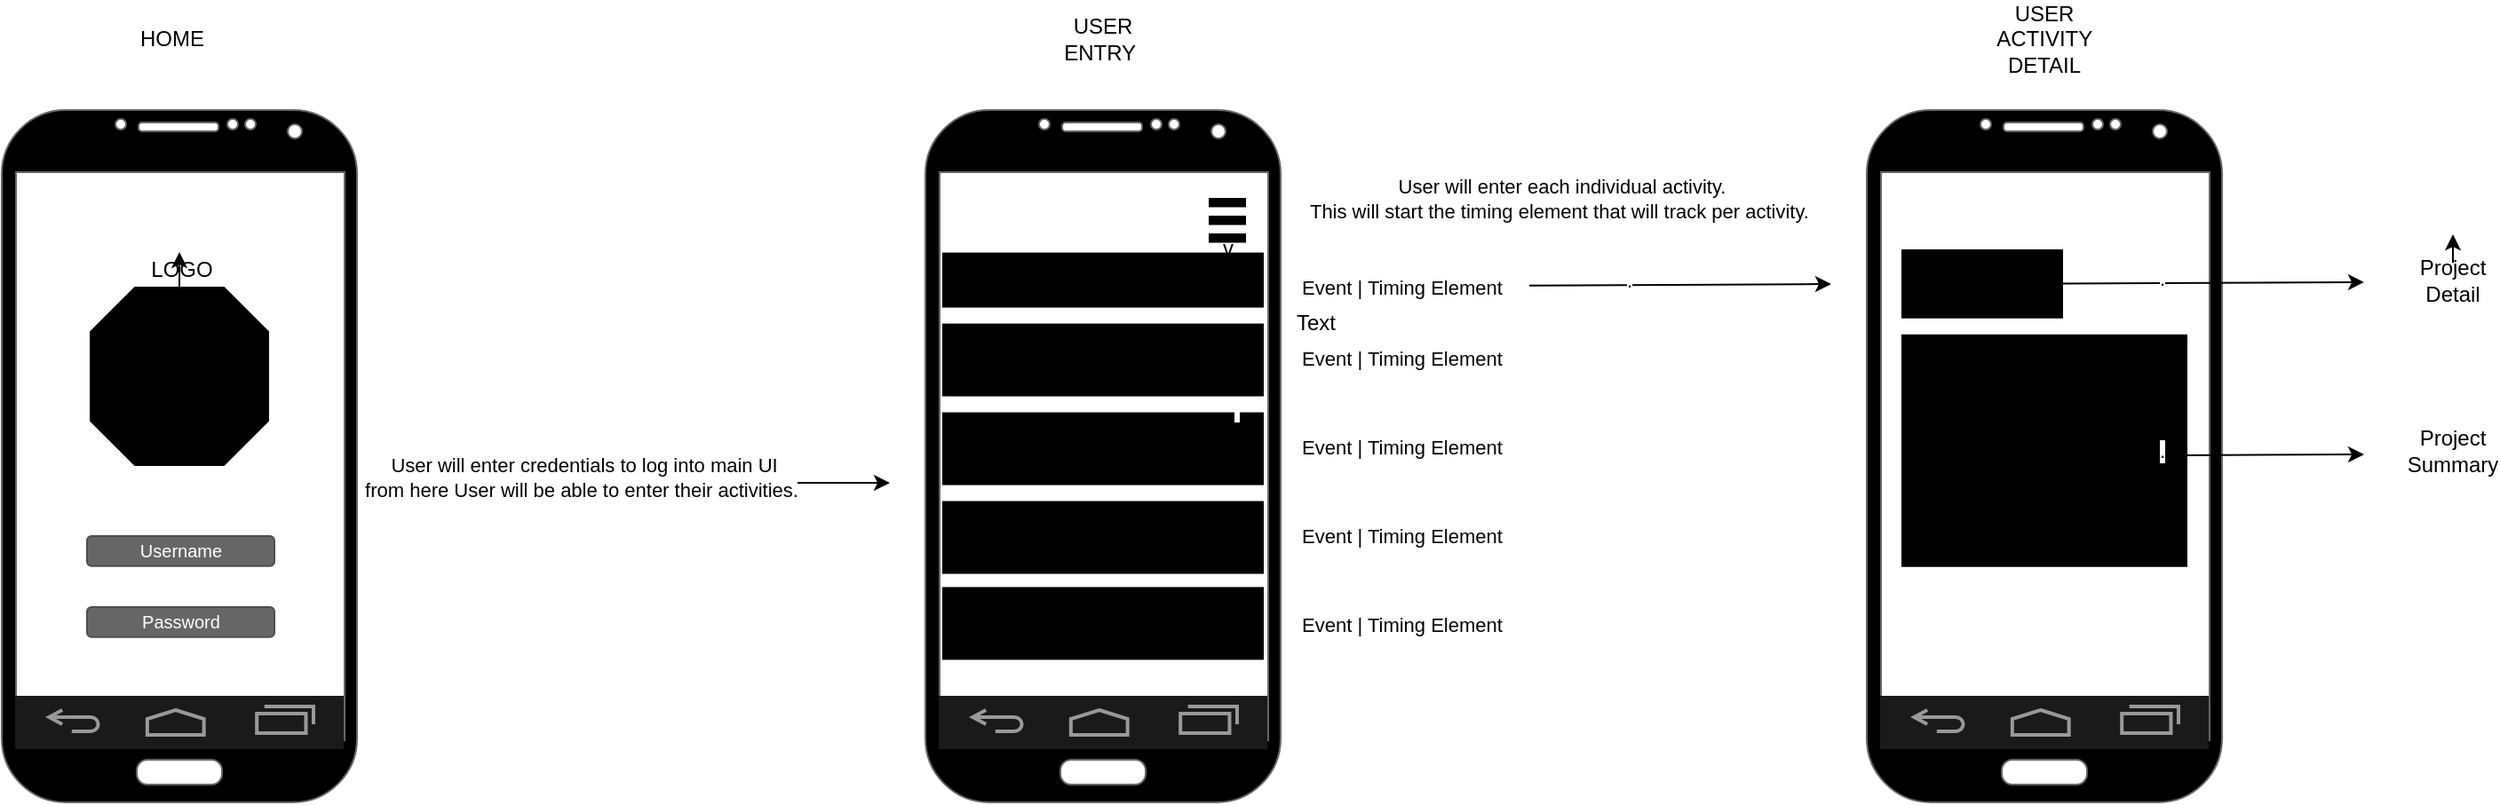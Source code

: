 <mxfile version="14.3.1" type="device"><diagram id="SZ5OcXwuh7SzE4qjNrqi" name="Page-1"><mxGraphModel dx="1736" dy="786" grid="1" gridSize="10" guides="1" tooltips="1" connect="1" arrows="1" fold="1" page="1" pageScale="1" pageWidth="850" pageHeight="1100" math="0" shadow="0"><root><mxCell id="0"/><mxCell id="1" parent="0"/><mxCell id="OHJnX-gYNF0UrKIeukTf-1" value="" style="verticalLabelPosition=bottom;verticalAlign=top;html=1;shadow=0;dashed=0;strokeWidth=1;shape=mxgraph.android.phone2;strokeColor=#666666;fontColor=#333333;fillColor=#000000;" vertex="1" parent="1"><mxGeometry x="70" y="110" width="200" height="390" as="geometry"/></mxCell><mxCell id="OHJnX-gYNF0UrKIeukTf-3" value="" style="verticalLabelPosition=bottom;verticalAlign=top;html=1;shadow=0;dashed=0;strokeWidth=2;shape=mxgraph.android.navigation_bar_1;fillColor=#1A1A1A;strokeColor=#999999;" vertex="1" parent="1"><mxGeometry x="77.5" y="440" width="185" height="30" as="geometry"/></mxCell><mxCell id="OHJnX-gYNF0UrKIeukTf-14" style="edgeStyle=orthogonalEdgeStyle;rounded=0;orthogonalLoop=1;jettySize=auto;html=1;" edge="1" parent="1" source="OHJnX-gYNF0UrKIeukTf-4" target="OHJnX-gYNF0UrKIeukTf-5"><mxGeometry relative="1" as="geometry"/></mxCell><mxCell id="OHJnX-gYNF0UrKIeukTf-4" value="" style="verticalLabelPosition=bottom;verticalAlign=top;html=1;shape=mxgraph.basic.polygon;polyCoords=[[0.25,0],[0.75,0],[1,0.25],[1,0.75],[0.75,1],[0.25,1],[0,0.75],[0,0.25]];polyline=0;fillColor=#000000;" vertex="1" parent="1"><mxGeometry x="120" y="210" width="100" height="100" as="geometry"/></mxCell><mxCell id="OHJnX-gYNF0UrKIeukTf-5" value="LOGO" style="text;html=1;resizable=0;autosize=1;align=center;verticalAlign=middle;points=[];fillColor=none;strokeColor=none;rounded=0;" vertex="1" parent="1"><mxGeometry x="145.75" y="190" width="50" height="20" as="geometry"/></mxCell><mxCell id="OHJnX-gYNF0UrKIeukTf-8" value="" style="endArrow=classic;html=1;" edge="1" parent="1"><mxGeometry relative="1" as="geometry"><mxPoint x="310" y="320" as="sourcePoint"/><mxPoint x="570" y="320" as="targetPoint"/><Array as="points"/></mxGeometry></mxCell><mxCell id="OHJnX-gYNF0UrKIeukTf-9" value="&amp;nbsp;" style="edgeLabel;resizable=0;html=1;align=center;verticalAlign=middle;" connectable="0" vertex="1" parent="OHJnX-gYNF0UrKIeukTf-8"><mxGeometry relative="1" as="geometry"><mxPoint x="-250" y="70" as="offset"/></mxGeometry></mxCell><mxCell id="OHJnX-gYNF0UrKIeukTf-17" value="&amp;nbsp;User will enter credentials to log into main UI&lt;br&gt;from here User will be able to enter their activities." style="edgeLabel;html=1;align=center;verticalAlign=middle;resizable=0;points=[];" vertex="1" connectable="0" parent="OHJnX-gYNF0UrKIeukTf-8"><mxGeometry x="-0.343" y="3" relative="1" as="geometry"><mxPoint as="offset"/></mxGeometry></mxCell><mxCell id="OHJnX-gYNF0UrKIeukTf-10" value="Username" style="rounded=1;html=1;shadow=0;dashed=0;whiteSpace=wrap;fontSize=10;fillColor=#666666;align=center;strokeColor=#4D4D4D;fontColor=#ffffff;" vertex="1" parent="1"><mxGeometry x="118" y="350" width="105.5" height="16.88" as="geometry"/></mxCell><mxCell id="OHJnX-gYNF0UrKIeukTf-11" value="Password" style="rounded=1;html=1;shadow=0;dashed=0;whiteSpace=wrap;fontSize=10;fillColor=#666666;align=center;strokeColor=#4D4D4D;fontColor=#ffffff;" vertex="1" parent="1"><mxGeometry x="118" y="390" width="105.5" height="16.88" as="geometry"/></mxCell><mxCell id="OHJnX-gYNF0UrKIeukTf-12" value="Text" style="text;html=1;resizable=0;autosize=1;align=center;verticalAlign=middle;points=[];fillColor=none;strokeColor=none;rounded=0;" vertex="1" parent="1"><mxGeometry x="150" y="250" width="40" height="20" as="geometry"/></mxCell><mxCell id="OHJnX-gYNF0UrKIeukTf-15" value="" style="verticalLabelPosition=bottom;verticalAlign=top;html=1;shadow=0;dashed=0;strokeWidth=1;shape=mxgraph.android.phone2;strokeColor=#666666;fontColor=#333333;fillColor=#000000;" vertex="1" parent="1"><mxGeometry x="590" y="110" width="200" height="390" as="geometry"/></mxCell><mxCell id="OHJnX-gYNF0UrKIeukTf-18" value="" style="rounded=0;whiteSpace=wrap;html=1;fillColor=#000000;" vertex="1" parent="1"><mxGeometry x="600" y="190.78" width="180" height="30" as="geometry"/></mxCell><mxCell id="OHJnX-gYNF0UrKIeukTf-23" value="" style="rounded=0;whiteSpace=wrap;html=1;fillColor=#000000;" vertex="1" parent="1"><mxGeometry x="600" y="230.78" width="180" height="40" as="geometry"/></mxCell><mxCell id="OHJnX-gYNF0UrKIeukTf-26" value="" style="rounded=0;whiteSpace=wrap;html=1;fillColor=#000000;" vertex="1" parent="1"><mxGeometry x="600" y="280.78" width="180" height="40" as="geometry"/></mxCell><mxCell id="OHJnX-gYNF0UrKIeukTf-27" value="" style="rounded=0;whiteSpace=wrap;html=1;fillColor=#000000;" vertex="1" parent="1"><mxGeometry x="600" y="330.78" width="180" height="40" as="geometry"/></mxCell><mxCell id="OHJnX-gYNF0UrKIeukTf-28" value="" style="rounded=0;whiteSpace=wrap;html=1;fillColor=#000000;" vertex="1" parent="1"><mxGeometry x="600" y="379.22" width="180" height="40" as="geometry"/></mxCell><mxCell id="OHJnX-gYNF0UrKIeukTf-30" value="User will enter each individual activity. &lt;br&gt;This will start the timing element that will track per activity.&amp;nbsp;" style="edgeLabel;html=1;align=center;verticalAlign=middle;resizable=0;points=[];" vertex="1" connectable="0" parent="1"><mxGeometry x="960.002" y="200.0" as="geometry"><mxPoint x="-12" y="-40" as="offset"/></mxGeometry></mxCell><mxCell id="OHJnX-gYNF0UrKIeukTf-31" value="Event | Timing Element" style="edgeLabel;html=1;align=center;verticalAlign=middle;resizable=0;points=[];" vertex="1" connectable="0" parent="1"><mxGeometry x="870.002" y="250.0" as="geometry"><mxPoint x="-12" y="-40" as="offset"/></mxGeometry></mxCell><mxCell id="OHJnX-gYNF0UrKIeukTf-32" value="Event | Timing Element" style="edgeLabel;html=1;align=center;verticalAlign=middle;resizable=0;points=[];" vertex="1" connectable="0" parent="1"><mxGeometry x="870.002" y="290" as="geometry"><mxPoint x="-12" y="-40" as="offset"/></mxGeometry></mxCell><mxCell id="OHJnX-gYNF0UrKIeukTf-33" value="Event | Timing Element" style="edgeLabel;html=1;align=center;verticalAlign=middle;resizable=0;points=[];" vertex="1" connectable="0" parent="1"><mxGeometry x="870.002" y="440" as="geometry"><mxPoint x="-12" y="-40" as="offset"/></mxGeometry></mxCell><mxCell id="OHJnX-gYNF0UrKIeukTf-34" value="Event | Timing Element" style="edgeLabel;html=1;align=center;verticalAlign=middle;resizable=0;points=[];" vertex="1" connectable="0" parent="1"><mxGeometry x="870.002" y="340" as="geometry"><mxPoint x="-12" y="-40" as="offset"/></mxGeometry></mxCell><mxCell id="OHJnX-gYNF0UrKIeukTf-35" value="" style="verticalLabelPosition=bottom;verticalAlign=top;html=1;shadow=0;dashed=0;strokeWidth=2;shape=mxgraph.android.navigation_bar_1;fillColor=#1A1A1A;strokeColor=#999999;" vertex="1" parent="1"><mxGeometry x="597.5" y="440" width="185" height="30" as="geometry"/></mxCell><mxCell id="OHJnX-gYNF0UrKIeukTf-36" value="Event | Timing Element" style="edgeLabel;html=1;align=center;verticalAlign=middle;resizable=0;points=[];" vertex="1" connectable="0" parent="1"><mxGeometry x="870.002" y="390" as="geometry"><mxPoint x="-12" y="-40" as="offset"/></mxGeometry></mxCell><mxCell id="OHJnX-gYNF0UrKIeukTf-42" value="" style="verticalLabelPosition=bottom;verticalAlign=top;html=1;shape=mxgraph.basic.rect;fillColor2=none;strokeWidth=1;size=20;indent=5;fillColor=#000000;" vertex="1" parent="1"><mxGeometry x="750" y="160" width="20" height="4.22" as="geometry"/></mxCell><mxCell id="OHJnX-gYNF0UrKIeukTf-43" value="v&lt;span style=&quot;color: rgba(0 , 0 , 0 , 0) ; font-family: monospace ; font-size: 0px&quot;&gt;%3CmxGraphModel%3E%3Croot%3E%3CmxCell%20id%3D%220%22%2F%3E%3CmxCell%20id%3D%221%22%20parent%3D%220%22%2F%3E%3CmxCell%20id%3D%222%22%20value%3D%22%22%20style%3D%22verticalLabelPosition%3Dbottom%3BverticalAlign%3Dtop%3Bhtml%3D1%3Bshape%3Dmxgraph.basic.rect%3BfillColor2%3Dnone%3BstrokeWidth%3D1%3Bsize%3D20%3Bindent%3D5%3BfillColor%3D%23000000%3B%22%20vertex%3D%221%22%20parent%3D%221%22%3E%3CmxGeometry%20x%3D%22750%22%20y%3D%22170%22%20width%3D%2220%22%20height%3D%224.22%22%20as%3D%22geometry%22%2F%3E%3C%2FmxCell%3E%3C%2Froot%3E%3C%2FmxGraphModel%3E&lt;/span&gt;" style="verticalLabelPosition=bottom;verticalAlign=top;html=1;shape=mxgraph.basic.rect;fillColor2=none;strokeWidth=1;size=20;indent=5;fillColor=#000000;" vertex="1" parent="1"><mxGeometry x="750" y="170" width="20" height="4.22" as="geometry"/></mxCell><mxCell id="OHJnX-gYNF0UrKIeukTf-45" value="v&lt;span style=&quot;color: rgba(0 , 0 , 0 , 0) ; font-family: monospace ; font-size: 0px&quot;&gt;%3CmxGraphModel%3E%3Croot%3E%3CmxCell%20id%3D%220%22%2F%3E%3CmxCell%20id%3D%221%22%20parent%3D%220%22%2F%3E%3CmxCell%20id%3D%222%22%20value%3D%22%22%20style%3D%22verticalLabelPosition%3Dbottom%3BverticalAlign%3Dtop%3Bhtml%3D1%3Bshape%3Dmxgraph.basic.rect%3BfillColor2%3Dnone%3BstrokeWidth%3D1%3Bsize%3D20%3Bindent%3D5%3BfillColor%3D%23000000%3B%22%20vertex%3D%221%22%20parent%3D%221%22%3E%3CmxGeometry%20x%3D%22750%22%20y%3D%22170%22%20width%3D%2220%22%20height%3D%224.22%22%20as%3D%22geometry%22%2F%3E%3C%2FmxCell%3E%3C%2Froot%3E%3C%2FmxGraphModel%3E&lt;/span&gt;" style="verticalLabelPosition=bottom;verticalAlign=top;html=1;shape=mxgraph.basic.rect;fillColor2=none;strokeWidth=1;size=20;indent=5;fillColor=#000000;" vertex="1" parent="1"><mxGeometry x="750" y="180" width="20" height="4.22" as="geometry"/></mxCell><mxCell id="OHJnX-gYNF0UrKIeukTf-46" value="" style="verticalLabelPosition=bottom;verticalAlign=top;html=1;shadow=0;dashed=0;strokeWidth=1;shape=mxgraph.android.phone2;strokeColor=#666666;fontColor=#333333;fillColor=#000000;" vertex="1" parent="1"><mxGeometry x="1120" y="110" width="200" height="390" as="geometry"/></mxCell><mxCell id="OHJnX-gYNF0UrKIeukTf-47" value="" style="endArrow=classic;html=1;" edge="1" parent="1"><mxGeometry relative="1" as="geometry"><mxPoint x="930" y="208.83" as="sourcePoint"/><mxPoint x="1100" y="208" as="targetPoint"/><Array as="points"/></mxGeometry></mxCell><mxCell id="OHJnX-gYNF0UrKIeukTf-48" value="&amp;nbsp;" style="edgeLabel;resizable=0;html=1;align=center;verticalAlign=middle;" connectable="0" vertex="1" parent="OHJnX-gYNF0UrKIeukTf-47"><mxGeometry relative="1" as="geometry"><mxPoint x="-250" y="70" as="offset"/></mxGeometry></mxCell><mxCell id="OHJnX-gYNF0UrKIeukTf-49" value="." style="edgeLabel;html=1;align=center;verticalAlign=middle;resizable=0;points=[];" vertex="1" connectable="0" parent="OHJnX-gYNF0UrKIeukTf-47"><mxGeometry x="-0.343" y="3" relative="1" as="geometry"><mxPoint as="offset"/></mxGeometry></mxCell><mxCell id="OHJnX-gYNF0UrKIeukTf-53" value="" style="verticalLabelPosition=bottom;verticalAlign=top;html=1;shadow=0;dashed=0;strokeWidth=2;shape=mxgraph.android.navigation_bar_1;fillColor=#1A1A1A;strokeColor=#999999;" vertex="1" parent="1"><mxGeometry x="1127.5" y="440" width="185" height="30" as="geometry"/></mxCell><mxCell id="OHJnX-gYNF0UrKIeukTf-55" value="" style="rounded=0;whiteSpace=wrap;html=1;fillColor=#000000;" vertex="1" parent="1"><mxGeometry x="1140" y="188.99" width="90" height="37.89" as="geometry"/></mxCell><mxCell id="OHJnX-gYNF0UrKIeukTf-56" value="" style="rounded=0;whiteSpace=wrap;html=1;fillColor=#000000;" vertex="1" parent="1"><mxGeometry x="1140" y="236.88" width="160" height="130" as="geometry"/></mxCell><mxCell id="OHJnX-gYNF0UrKIeukTf-57" value="HOME" style="text;html=1;strokeColor=none;fillColor=none;align=center;verticalAlign=middle;whiteSpace=wrap;rounded=0;" vertex="1" parent="1"><mxGeometry x="145.75" y="60" width="40" height="20" as="geometry"/></mxCell><mxCell id="OHJnX-gYNF0UrKIeukTf-61" value="USER ENTRY&amp;nbsp;" style="text;html=1;strokeColor=none;fillColor=none;align=center;verticalAlign=middle;whiteSpace=wrap;rounded=0;" vertex="1" parent="1"><mxGeometry x="670" y="60" width="40" height="20" as="geometry"/></mxCell><mxCell id="OHJnX-gYNF0UrKIeukTf-62" value="USER ACTIVITY DETAIL" style="text;html=1;strokeColor=none;fillColor=none;align=center;verticalAlign=middle;whiteSpace=wrap;rounded=0;" vertex="1" parent="1"><mxGeometry x="1200" y="60" width="40" height="20" as="geometry"/></mxCell><mxCell id="OHJnX-gYNF0UrKIeukTf-63" value="" style="endArrow=classic;html=1;" edge="1" parent="1"><mxGeometry relative="1" as="geometry"><mxPoint x="1230" y="207.77" as="sourcePoint"/><mxPoint x="1400" y="206.94" as="targetPoint"/><Array as="points"/></mxGeometry></mxCell><mxCell id="OHJnX-gYNF0UrKIeukTf-64" value="&amp;nbsp;" style="edgeLabel;resizable=0;html=1;align=center;verticalAlign=middle;" connectable="0" vertex="1" parent="OHJnX-gYNF0UrKIeukTf-63"><mxGeometry relative="1" as="geometry"><mxPoint x="-250" y="70" as="offset"/></mxGeometry></mxCell><mxCell id="OHJnX-gYNF0UrKIeukTf-65" value="." style="edgeLabel;html=1;align=center;verticalAlign=middle;resizable=0;points=[];" vertex="1" connectable="0" parent="OHJnX-gYNF0UrKIeukTf-63"><mxGeometry x="-0.343" y="3" relative="1" as="geometry"><mxPoint as="offset"/></mxGeometry></mxCell><mxCell id="OHJnX-gYNF0UrKIeukTf-66" value="" style="endArrow=classic;html=1;" edge="1" parent="1"><mxGeometry relative="1" as="geometry"><mxPoint x="1230" y="304.83" as="sourcePoint"/><mxPoint x="1400" y="304.0" as="targetPoint"/><Array as="points"/></mxGeometry></mxCell><mxCell id="OHJnX-gYNF0UrKIeukTf-67" value="&amp;nbsp;" style="edgeLabel;resizable=0;html=1;align=center;verticalAlign=middle;" connectable="0" vertex="1" parent="OHJnX-gYNF0UrKIeukTf-66"><mxGeometry relative="1" as="geometry"><mxPoint x="-250" y="70" as="offset"/></mxGeometry></mxCell><mxCell id="OHJnX-gYNF0UrKIeukTf-68" value="." style="edgeLabel;html=1;align=center;verticalAlign=middle;resizable=0;points=[];" vertex="1" connectable="0" parent="OHJnX-gYNF0UrKIeukTf-66"><mxGeometry x="-0.343" y="3" relative="1" as="geometry"><mxPoint as="offset"/></mxGeometry></mxCell><mxCell id="OHJnX-gYNF0UrKIeukTf-69" value="Text" style="text;html=1;strokeColor=none;fillColor=none;align=center;verticalAlign=middle;whiteSpace=wrap;rounded=0;" vertex="1" parent="1"><mxGeometry x="790" y="220" width="40" height="20" as="geometry"/></mxCell><mxCell id="OHJnX-gYNF0UrKIeukTf-78" style="edgeStyle=orthogonalEdgeStyle;rounded=0;orthogonalLoop=1;jettySize=auto;html=1;exitX=0.5;exitY=0;exitDx=0;exitDy=0;" edge="1" parent="1" source="OHJnX-gYNF0UrKIeukTf-70"><mxGeometry relative="1" as="geometry"><mxPoint x="1450" y="180" as="targetPoint"/></mxGeometry></mxCell><mxCell id="OHJnX-gYNF0UrKIeukTf-70" value="Project Detail" style="text;html=1;strokeColor=none;fillColor=none;align=center;verticalAlign=middle;whiteSpace=wrap;rounded=0;" vertex="1" parent="1"><mxGeometry x="1430" y="196" width="40" height="20" as="geometry"/></mxCell><mxCell id="OHJnX-gYNF0UrKIeukTf-72" value="Project Summary" style="text;html=1;strokeColor=none;fillColor=none;align=center;verticalAlign=middle;whiteSpace=wrap;rounded=0;" vertex="1" parent="1"><mxGeometry x="1430" y="292" width="40" height="20" as="geometry"/></mxCell></root></mxGraphModel></diagram></mxfile>